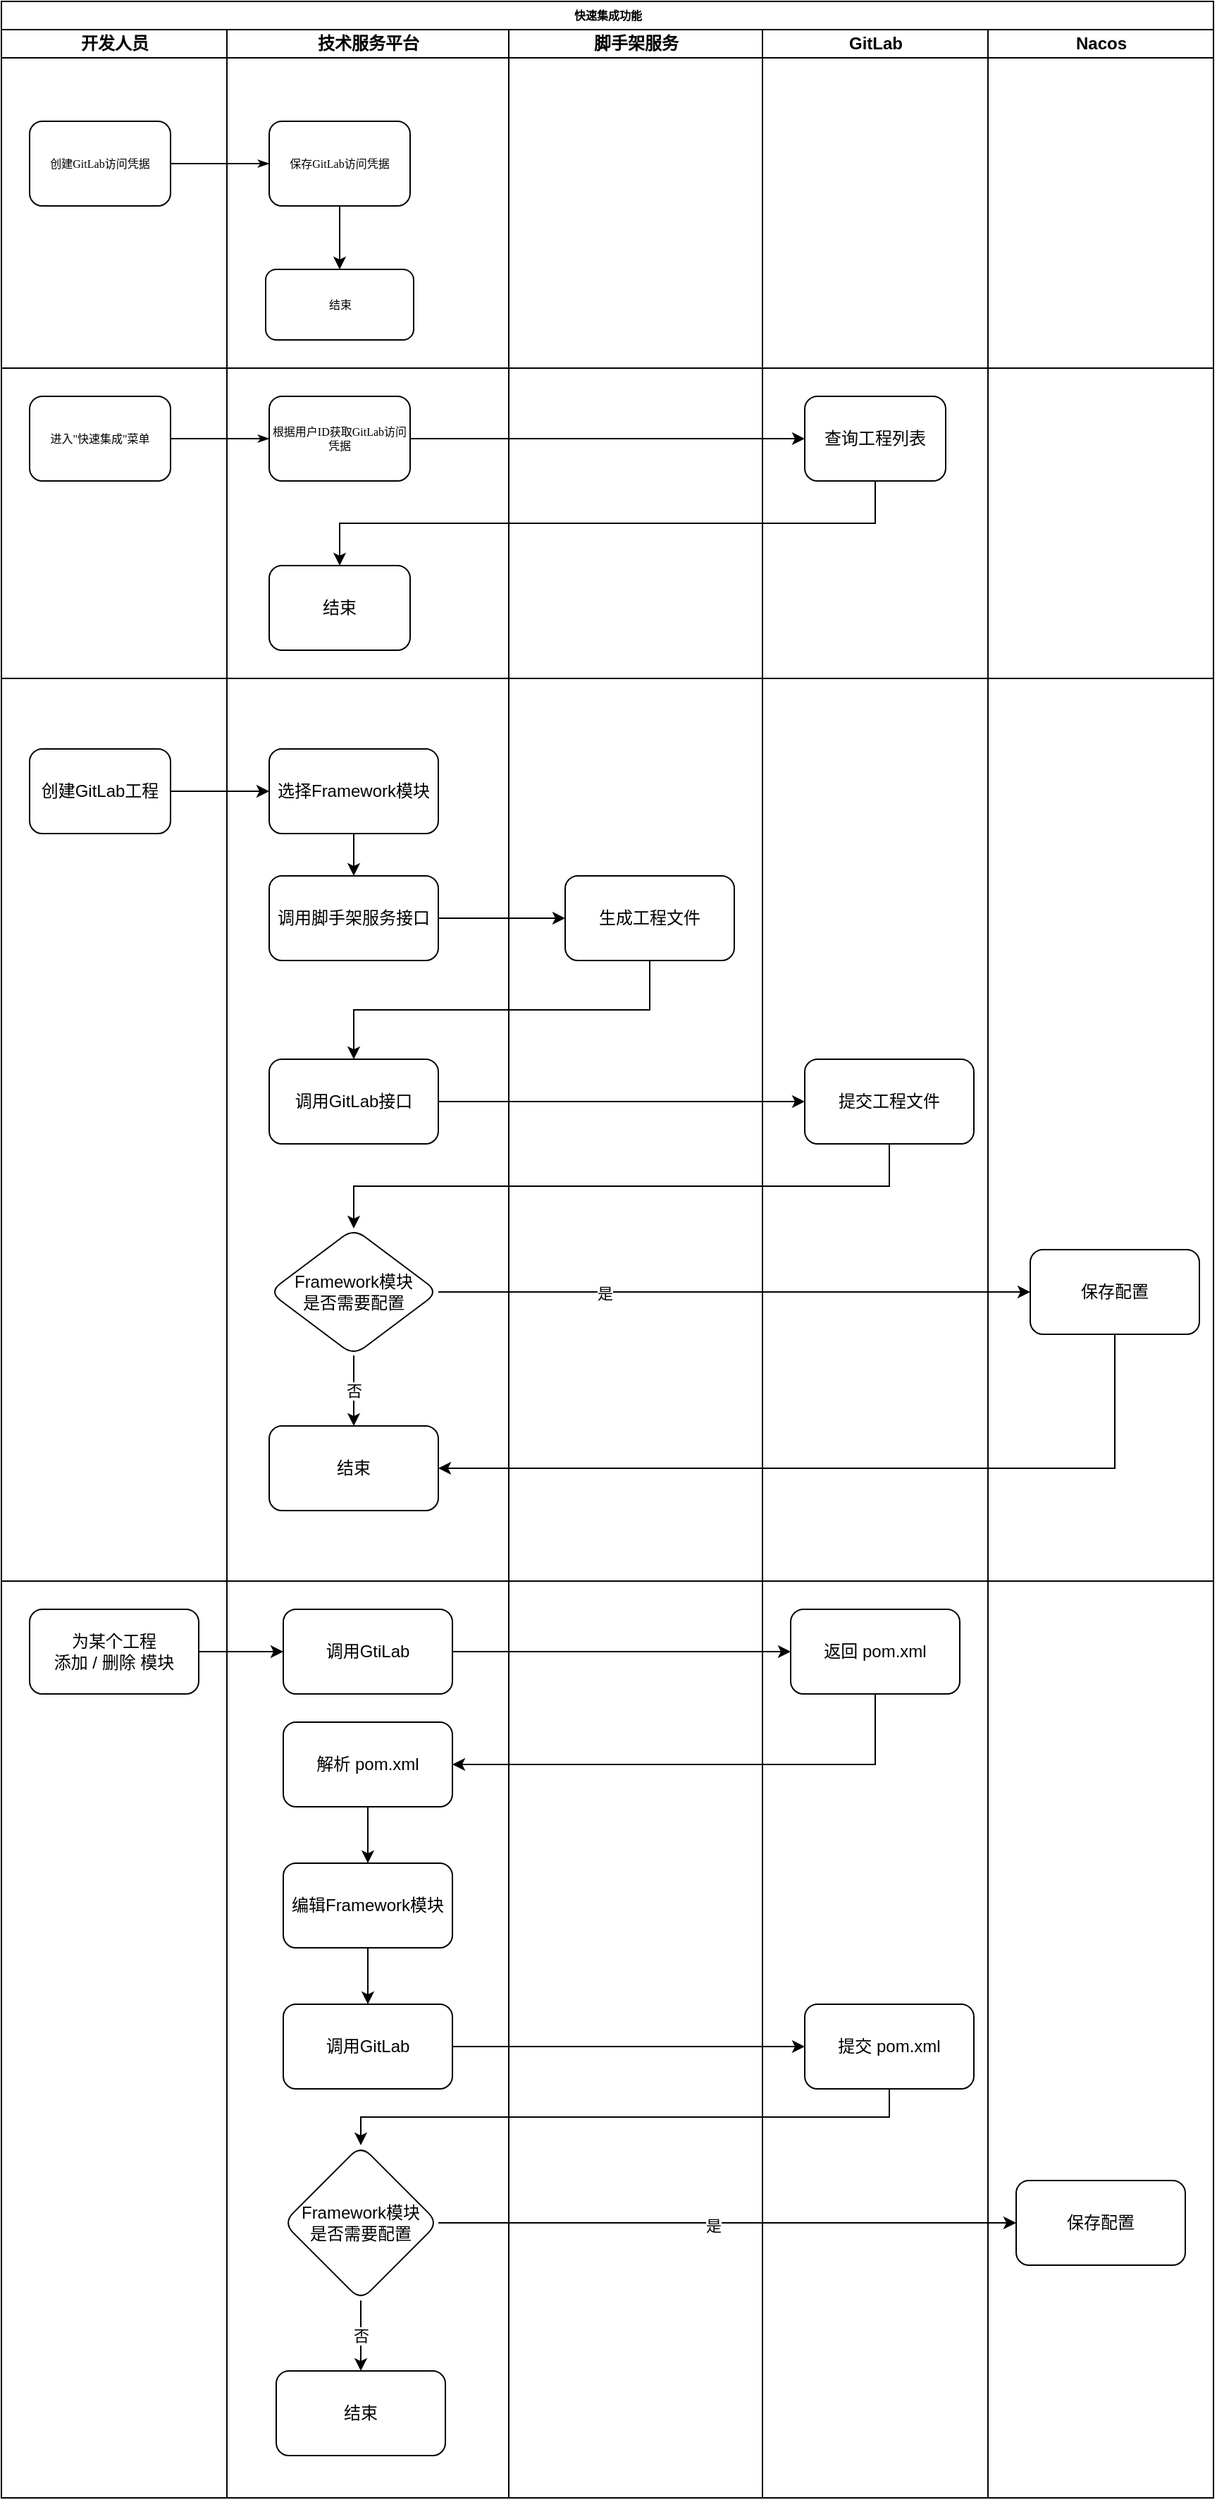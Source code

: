 <mxfile version="17.4.6" type="github">
  <diagram name="Page-1" id="74e2e168-ea6b-b213-b513-2b3c1d86103e">
    <mxGraphModel dx="1182" dy="614" grid="1" gridSize="10" guides="1" tooltips="1" connect="1" arrows="1" fold="1" page="1" pageScale="1" pageWidth="1100" pageHeight="850" background="none" math="0" shadow="0">
      <root>
        <mxCell id="0" />
        <mxCell id="1" parent="0" />
        <mxCell id="77e6c97f196da883-1" value="快速集成功能" style="swimlane;html=1;childLayout=stackLayout;startSize=20;rounded=0;shadow=0;labelBackgroundColor=none;strokeWidth=1;fontFamily=Verdana;fontSize=8;align=center;" parent="1" vertex="1">
          <mxGeometry x="140" y="40" width="860" height="1770" as="geometry" />
        </mxCell>
        <mxCell id="77e6c97f196da883-2" value="开发人员" style="swimlane;html=1;startSize=20;" parent="77e6c97f196da883-1" vertex="1">
          <mxGeometry y="20" width="160" height="1750" as="geometry" />
        </mxCell>
        <mxCell id="77e6c97f196da883-8" value="创建GitLab访问凭据" style="rounded=1;whiteSpace=wrap;html=1;shadow=0;labelBackgroundColor=none;strokeWidth=1;fontFamily=Verdana;fontSize=8;align=center;" parent="77e6c97f196da883-2" vertex="1">
          <mxGeometry x="20" y="65" width="100" height="60" as="geometry" />
        </mxCell>
        <mxCell id="77e6c97f196da883-9" value="进入&quot;快速集成&quot;菜单" style="rounded=1;whiteSpace=wrap;html=1;shadow=0;labelBackgroundColor=none;strokeWidth=1;fontFamily=Verdana;fontSize=8;align=center;" parent="77e6c97f196da883-2" vertex="1">
          <mxGeometry x="20" y="260" width="100" height="60" as="geometry" />
        </mxCell>
        <mxCell id="-4ZueSVovbJm4pdZm2zm-3" value="创建GitLab工程" style="rounded=1;whiteSpace=wrap;html=1;" vertex="1" parent="77e6c97f196da883-2">
          <mxGeometry x="20" y="510" width="100" height="60" as="geometry" />
        </mxCell>
        <mxCell id="-4ZueSVovbJm4pdZm2zm-53" value="为某个工程&lt;br&gt;添加 /&amp;nbsp;删除 模块" style="rounded=1;whiteSpace=wrap;html=1;" vertex="1" parent="77e6c97f196da883-2">
          <mxGeometry x="20" y="1120" width="120" height="60" as="geometry" />
        </mxCell>
        <mxCell id="77e6c97f196da883-26" style="edgeStyle=orthogonalEdgeStyle;rounded=1;html=1;labelBackgroundColor=none;startArrow=none;startFill=0;startSize=5;endArrow=classicThin;endFill=1;endSize=5;jettySize=auto;orthogonalLoop=1;strokeWidth=1;fontFamily=Verdana;fontSize=8" parent="77e6c97f196da883-1" source="77e6c97f196da883-8" target="77e6c97f196da883-11" edge="1">
          <mxGeometry relative="1" as="geometry" />
        </mxCell>
        <mxCell id="77e6c97f196da883-28" style="edgeStyle=orthogonalEdgeStyle;rounded=1;html=1;labelBackgroundColor=none;startArrow=none;startFill=0;startSize=5;endArrow=classicThin;endFill=1;endSize=5;jettySize=auto;orthogonalLoop=1;strokeWidth=1;fontFamily=Verdana;fontSize=8" parent="77e6c97f196da883-1" source="77e6c97f196da883-9" target="77e6c97f196da883-12" edge="1">
          <mxGeometry relative="1" as="geometry" />
        </mxCell>
        <mxCell id="77e6c97f196da883-3" value="技术服务平台" style="swimlane;html=1;startSize=20;" parent="77e6c97f196da883-1" vertex="1">
          <mxGeometry x="160" y="20" width="200" height="1750" as="geometry" />
        </mxCell>
        <mxCell id="77e6c97f196da883-11" value="保存GitLab访问凭据" style="rounded=1;whiteSpace=wrap;html=1;shadow=0;labelBackgroundColor=none;strokeWidth=1;fontFamily=Verdana;fontSize=8;align=center;" parent="77e6c97f196da883-3" vertex="1">
          <mxGeometry x="30" y="65" width="100" height="60" as="geometry" />
        </mxCell>
        <mxCell id="77e6c97f196da883-12" value="根据用户ID获取GitLab访问凭据" style="rounded=1;whiteSpace=wrap;html=1;shadow=0;labelBackgroundColor=none;strokeWidth=1;fontFamily=Verdana;fontSize=8;align=center;" parent="77e6c97f196da883-3" vertex="1">
          <mxGeometry x="30" y="260" width="100" height="60" as="geometry" />
        </mxCell>
        <mxCell id="-4ZueSVovbJm4pdZm2zm-12" value="调用脚手架服务接口" style="whiteSpace=wrap;html=1;rounded=1;" vertex="1" parent="77e6c97f196da883-3">
          <mxGeometry x="30" y="600" width="120" height="60" as="geometry" />
        </mxCell>
        <mxCell id="-4ZueSVovbJm4pdZm2zm-17" value="调用GitLab接口" style="whiteSpace=wrap;html=1;rounded=1;" vertex="1" parent="77e6c97f196da883-3">
          <mxGeometry x="30" y="730" width="120" height="60" as="geometry" />
        </mxCell>
        <mxCell id="-4ZueSVovbJm4pdZm2zm-34" value="否" style="edgeStyle=orthogonalEdgeStyle;rounded=0;orthogonalLoop=1;jettySize=auto;html=1;" edge="1" parent="77e6c97f196da883-3" source="-4ZueSVovbJm4pdZm2zm-25" target="-4ZueSVovbJm4pdZm2zm-32">
          <mxGeometry relative="1" as="geometry" />
        </mxCell>
        <mxCell id="-4ZueSVovbJm4pdZm2zm-25" value="Framework模块&lt;br&gt;是否需要配置" style="rhombus;whiteSpace=wrap;html=1;rounded=1;" vertex="1" parent="77e6c97f196da883-3">
          <mxGeometry x="30" y="850" width="120" height="90" as="geometry" />
        </mxCell>
        <mxCell id="-4ZueSVovbJm4pdZm2zm-32" value="结束" style="whiteSpace=wrap;html=1;rounded=1;" vertex="1" parent="77e6c97f196da883-3">
          <mxGeometry x="30" y="990" width="120" height="60" as="geometry" />
        </mxCell>
        <mxCell id="-4ZueSVovbJm4pdZm2zm-38" value="结束" style="whiteSpace=wrap;html=1;fontSize=8;fontFamily=Verdana;rounded=1;shadow=0;labelBackgroundColor=none;strokeWidth=1;" vertex="1" parent="77e6c97f196da883-3">
          <mxGeometry x="27.5" y="170" width="105" height="50" as="geometry" />
        </mxCell>
        <mxCell id="-4ZueSVovbJm4pdZm2zm-39" value="" style="edgeStyle=orthogonalEdgeStyle;rounded=0;orthogonalLoop=1;jettySize=auto;html=1;" edge="1" parent="77e6c97f196da883-3" source="77e6c97f196da883-11" target="-4ZueSVovbJm4pdZm2zm-38">
          <mxGeometry relative="1" as="geometry" />
        </mxCell>
        <mxCell id="-4ZueSVovbJm4pdZm2zm-40" value="结束" style="whiteSpace=wrap;html=1;rounded=1;" vertex="1" parent="77e6c97f196da883-3">
          <mxGeometry x="30" y="380" width="100" height="60" as="geometry" />
        </mxCell>
        <mxCell id="-4ZueSVovbJm4pdZm2zm-54" value="调用GtiLab" style="whiteSpace=wrap;html=1;rounded=1;" vertex="1" parent="77e6c97f196da883-3">
          <mxGeometry x="40" y="1120" width="120" height="60" as="geometry" />
        </mxCell>
        <mxCell id="-4ZueSVovbJm4pdZm2zm-61" value="" style="edgeStyle=orthogonalEdgeStyle;rounded=0;orthogonalLoop=1;jettySize=auto;html=1;" edge="1" parent="77e6c97f196da883-3" source="-4ZueSVovbJm4pdZm2zm-58" target="-4ZueSVovbJm4pdZm2zm-60">
          <mxGeometry relative="1" as="geometry" />
        </mxCell>
        <mxCell id="-4ZueSVovbJm4pdZm2zm-58" value="解析&amp;nbsp;pom.xml" style="whiteSpace=wrap;html=1;rounded=1;" vertex="1" parent="77e6c97f196da883-3">
          <mxGeometry x="40" y="1200" width="120" height="60" as="geometry" />
        </mxCell>
        <mxCell id="-4ZueSVovbJm4pdZm2zm-63" value="" style="edgeStyle=orthogonalEdgeStyle;rounded=0;orthogonalLoop=1;jettySize=auto;html=1;" edge="1" parent="77e6c97f196da883-3" source="-4ZueSVovbJm4pdZm2zm-60" target="-4ZueSVovbJm4pdZm2zm-62">
          <mxGeometry relative="1" as="geometry" />
        </mxCell>
        <mxCell id="-4ZueSVovbJm4pdZm2zm-60" value="编辑Framework模块" style="whiteSpace=wrap;html=1;rounded=1;" vertex="1" parent="77e6c97f196da883-3">
          <mxGeometry x="40" y="1300" width="120" height="60" as="geometry" />
        </mxCell>
        <mxCell id="-4ZueSVovbJm4pdZm2zm-62" value="调用GitLab" style="whiteSpace=wrap;html=1;rounded=1;" vertex="1" parent="77e6c97f196da883-3">
          <mxGeometry x="40" y="1400" width="120" height="60" as="geometry" />
        </mxCell>
        <mxCell id="77e6c97f196da883-4" value="脚手架服务" style="swimlane;html=1;startSize=20;" parent="77e6c97f196da883-1" vertex="1">
          <mxGeometry x="360" y="20" width="180" height="1750" as="geometry" />
        </mxCell>
        <mxCell id="-4ZueSVovbJm4pdZm2zm-14" value="生成工程文件" style="whiteSpace=wrap;html=1;rounded=1;" vertex="1" parent="77e6c97f196da883-4">
          <mxGeometry x="40" y="600" width="120" height="60" as="geometry" />
        </mxCell>
        <mxCell id="-4ZueSVovbJm4pdZm2zm-75" value="" style="endArrow=none;html=1;rounded=0;" edge="1" parent="77e6c97f196da883-4">
          <mxGeometry width="50" height="50" relative="1" as="geometry">
            <mxPoint x="-360" y="460" as="sourcePoint" />
            <mxPoint x="500" y="460" as="targetPoint" />
          </mxGeometry>
        </mxCell>
        <mxCell id="-4ZueSVovbJm4pdZm2zm-76" value="" style="endArrow=none;html=1;rounded=0;" edge="1" parent="77e6c97f196da883-4">
          <mxGeometry width="50" height="50" relative="1" as="geometry">
            <mxPoint x="-360" y="1100" as="sourcePoint" />
            <mxPoint x="500" y="1100" as="targetPoint" />
          </mxGeometry>
        </mxCell>
        <mxCell id="-4ZueSVovbJm4pdZm2zm-18" value="" style="edgeStyle=orthogonalEdgeStyle;rounded=0;orthogonalLoop=1;jettySize=auto;html=1;exitX=0.5;exitY=1;exitDx=0;exitDy=0;" edge="1" parent="77e6c97f196da883-1" source="-4ZueSVovbJm4pdZm2zm-14" target="-4ZueSVovbJm4pdZm2zm-17">
          <mxGeometry relative="1" as="geometry" />
        </mxCell>
        <mxCell id="-4ZueSVovbJm4pdZm2zm-20" value="" style="edgeStyle=orthogonalEdgeStyle;rounded=0;orthogonalLoop=1;jettySize=auto;html=1;" edge="1" parent="77e6c97f196da883-1" source="-4ZueSVovbJm4pdZm2zm-17" target="-4ZueSVovbJm4pdZm2zm-19">
          <mxGeometry relative="1" as="geometry" />
        </mxCell>
        <mxCell id="-4ZueSVovbJm4pdZm2zm-26" value="" style="edgeStyle=orthogonalEdgeStyle;rounded=0;orthogonalLoop=1;jettySize=auto;html=1;exitX=0.5;exitY=1;exitDx=0;exitDy=0;" edge="1" parent="77e6c97f196da883-1" source="-4ZueSVovbJm4pdZm2zm-19" target="-4ZueSVovbJm4pdZm2zm-25">
          <mxGeometry relative="1" as="geometry" />
        </mxCell>
        <mxCell id="-4ZueSVovbJm4pdZm2zm-30" value="" style="edgeStyle=orthogonalEdgeStyle;rounded=0;orthogonalLoop=1;jettySize=auto;html=1;" edge="1" parent="77e6c97f196da883-1" source="-4ZueSVovbJm4pdZm2zm-25" target="-4ZueSVovbJm4pdZm2zm-29">
          <mxGeometry relative="1" as="geometry" />
        </mxCell>
        <mxCell id="-4ZueSVovbJm4pdZm2zm-31" value="是" style="edgeLabel;html=1;align=center;verticalAlign=middle;resizable=0;points=[];" vertex="1" connectable="0" parent="-4ZueSVovbJm4pdZm2zm-30">
          <mxGeometry x="-0.441" y="-1" relative="1" as="geometry">
            <mxPoint as="offset" />
          </mxGeometry>
        </mxCell>
        <mxCell id="-4ZueSVovbJm4pdZm2zm-33" value="" style="edgeStyle=orthogonalEdgeStyle;rounded=0;orthogonalLoop=1;jettySize=auto;html=1;exitX=0.5;exitY=1;exitDx=0;exitDy=0;entryX=1;entryY=0.5;entryDx=0;entryDy=0;" edge="1" parent="77e6c97f196da883-1" source="-4ZueSVovbJm4pdZm2zm-29" target="-4ZueSVovbJm4pdZm2zm-32">
          <mxGeometry relative="1" as="geometry" />
        </mxCell>
        <mxCell id="77e6c97f196da883-5" value="GitLab" style="swimlane;html=1;startSize=20;" parent="77e6c97f196da883-1" vertex="1">
          <mxGeometry x="540" y="20" width="160" height="1750" as="geometry" />
        </mxCell>
        <mxCell id="-4ZueSVovbJm4pdZm2zm-1" value="查询工程列表" style="rounded=1;whiteSpace=wrap;html=1;" vertex="1" parent="77e6c97f196da883-5">
          <mxGeometry x="30" y="260" width="100" height="60" as="geometry" />
        </mxCell>
        <mxCell id="-4ZueSVovbJm4pdZm2zm-19" value="提交工程文件" style="whiteSpace=wrap;html=1;rounded=1;" vertex="1" parent="77e6c97f196da883-5">
          <mxGeometry x="30" y="730" width="120" height="60" as="geometry" />
        </mxCell>
        <mxCell id="-4ZueSVovbJm4pdZm2zm-56" value="返回 pom.xml" style="whiteSpace=wrap;html=1;rounded=1;" vertex="1" parent="77e6c97f196da883-5">
          <mxGeometry x="20" y="1120" width="120" height="60" as="geometry" />
        </mxCell>
        <mxCell id="-4ZueSVovbJm4pdZm2zm-64" value="提交 pom.xml" style="whiteSpace=wrap;html=1;rounded=1;" vertex="1" parent="77e6c97f196da883-5">
          <mxGeometry x="30" y="1400" width="120" height="60" as="geometry" />
        </mxCell>
        <mxCell id="-4ZueSVovbJm4pdZm2zm-74" value="" style="endArrow=none;html=1;rounded=0;" edge="1" parent="77e6c97f196da883-5">
          <mxGeometry width="50" height="50" relative="1" as="geometry">
            <mxPoint x="-540" y="240" as="sourcePoint" />
            <mxPoint x="320" y="240" as="targetPoint" />
          </mxGeometry>
        </mxCell>
        <mxCell id="-4ZueSVovbJm4pdZm2zm-2" value="" style="edgeStyle=orthogonalEdgeStyle;rounded=0;orthogonalLoop=1;jettySize=auto;html=1;" edge="1" parent="77e6c97f196da883-1" source="77e6c97f196da883-12" target="-4ZueSVovbJm4pdZm2zm-1">
          <mxGeometry relative="1" as="geometry" />
        </mxCell>
        <mxCell id="-4ZueSVovbJm4pdZm2zm-8" value="Nacos" style="swimlane;html=1;startSize=20;" vertex="1" parent="77e6c97f196da883-1">
          <mxGeometry x="700" y="20" width="160" height="1750" as="geometry" />
        </mxCell>
        <mxCell id="-4ZueSVovbJm4pdZm2zm-29" value="保存配置" style="whiteSpace=wrap;html=1;rounded=1;" vertex="1" parent="-4ZueSVovbJm4pdZm2zm-8">
          <mxGeometry x="30" y="865" width="120" height="60" as="geometry" />
        </mxCell>
        <mxCell id="-4ZueSVovbJm4pdZm2zm-15" value="" style="edgeStyle=orthogonalEdgeStyle;rounded=0;orthogonalLoop=1;jettySize=auto;html=1;" edge="1" parent="77e6c97f196da883-1" source="-4ZueSVovbJm4pdZm2zm-12" target="-4ZueSVovbJm4pdZm2zm-14">
          <mxGeometry relative="1" as="geometry" />
        </mxCell>
        <mxCell id="-4ZueSVovbJm4pdZm2zm-41" value="" style="edgeStyle=orthogonalEdgeStyle;rounded=0;orthogonalLoop=1;jettySize=auto;html=1;exitX=0.5;exitY=1;exitDx=0;exitDy=0;" edge="1" parent="77e6c97f196da883-1" source="-4ZueSVovbJm4pdZm2zm-1" target="-4ZueSVovbJm4pdZm2zm-40">
          <mxGeometry relative="1" as="geometry" />
        </mxCell>
        <mxCell id="-4ZueSVovbJm4pdZm2zm-55" value="" style="edgeStyle=orthogonalEdgeStyle;rounded=0;orthogonalLoop=1;jettySize=auto;html=1;" edge="1" parent="77e6c97f196da883-1" source="-4ZueSVovbJm4pdZm2zm-53" target="-4ZueSVovbJm4pdZm2zm-54">
          <mxGeometry relative="1" as="geometry" />
        </mxCell>
        <mxCell id="-4ZueSVovbJm4pdZm2zm-57" value="" style="edgeStyle=orthogonalEdgeStyle;rounded=0;orthogonalLoop=1;jettySize=auto;html=1;" edge="1" parent="77e6c97f196da883-1" source="-4ZueSVovbJm4pdZm2zm-54" target="-4ZueSVovbJm4pdZm2zm-56">
          <mxGeometry relative="1" as="geometry" />
        </mxCell>
        <mxCell id="-4ZueSVovbJm4pdZm2zm-59" value="" style="edgeStyle=orthogonalEdgeStyle;rounded=0;orthogonalLoop=1;jettySize=auto;html=1;exitX=0.5;exitY=1;exitDx=0;exitDy=0;entryX=1;entryY=0.5;entryDx=0;entryDy=0;" edge="1" parent="77e6c97f196da883-1" source="-4ZueSVovbJm4pdZm2zm-56" target="-4ZueSVovbJm4pdZm2zm-58">
          <mxGeometry relative="1" as="geometry" />
        </mxCell>
        <mxCell id="-4ZueSVovbJm4pdZm2zm-65" value="" style="edgeStyle=orthogonalEdgeStyle;rounded=0;orthogonalLoop=1;jettySize=auto;html=1;" edge="1" parent="77e6c97f196da883-1" source="-4ZueSVovbJm4pdZm2zm-62" target="-4ZueSVovbJm4pdZm2zm-64">
          <mxGeometry relative="1" as="geometry" />
        </mxCell>
        <mxCell id="-4ZueSVovbJm4pdZm2zm-44" value="" style="edgeStyle=orthogonalEdgeStyle;rounded=0;orthogonalLoop=1;jettySize=auto;html=1;" edge="1" parent="1" source="-4ZueSVovbJm4pdZm2zm-42" target="-4ZueSVovbJm4pdZm2zm-12">
          <mxGeometry relative="1" as="geometry" />
        </mxCell>
        <mxCell id="-4ZueSVovbJm4pdZm2zm-42" value="选择Framework模块" style="whiteSpace=wrap;html=1;rounded=1;" vertex="1" parent="1">
          <mxGeometry x="330" y="570" width="120" height="60" as="geometry" />
        </mxCell>
        <mxCell id="-4ZueSVovbJm4pdZm2zm-43" value="" style="edgeStyle=orthogonalEdgeStyle;rounded=0;orthogonalLoop=1;jettySize=auto;html=1;" edge="1" parent="1" source="-4ZueSVovbJm4pdZm2zm-3" target="-4ZueSVovbJm4pdZm2zm-42">
          <mxGeometry relative="1" as="geometry" />
        </mxCell>
        <mxCell id="-4ZueSVovbJm4pdZm2zm-69" value="" style="edgeStyle=orthogonalEdgeStyle;rounded=0;orthogonalLoop=1;jettySize=auto;html=1;" edge="1" parent="1" source="-4ZueSVovbJm4pdZm2zm-66" target="-4ZueSVovbJm4pdZm2zm-68">
          <mxGeometry relative="1" as="geometry" />
        </mxCell>
        <mxCell id="-4ZueSVovbJm4pdZm2zm-70" value="是" style="edgeLabel;html=1;align=center;verticalAlign=middle;resizable=0;points=[];" vertex="1" connectable="0" parent="-4ZueSVovbJm4pdZm2zm-69">
          <mxGeometry x="-0.049" y="-2" relative="1" as="geometry">
            <mxPoint as="offset" />
          </mxGeometry>
        </mxCell>
        <mxCell id="-4ZueSVovbJm4pdZm2zm-73" value="否" style="edgeStyle=orthogonalEdgeStyle;rounded=0;orthogonalLoop=1;jettySize=auto;html=1;" edge="1" parent="1" source="-4ZueSVovbJm4pdZm2zm-66" target="-4ZueSVovbJm4pdZm2zm-71">
          <mxGeometry relative="1" as="geometry" />
        </mxCell>
        <mxCell id="-4ZueSVovbJm4pdZm2zm-66" value="Framework模块&lt;br&gt;是否需要配置" style="rhombus;whiteSpace=wrap;html=1;rounded=1;" vertex="1" parent="1">
          <mxGeometry x="340" y="1560" width="110" height="110" as="geometry" />
        </mxCell>
        <mxCell id="-4ZueSVovbJm4pdZm2zm-67" value="" style="edgeStyle=orthogonalEdgeStyle;rounded=0;orthogonalLoop=1;jettySize=auto;html=1;exitX=0.5;exitY=1;exitDx=0;exitDy=0;" edge="1" parent="1" source="-4ZueSVovbJm4pdZm2zm-64" target="-4ZueSVovbJm4pdZm2zm-66">
          <mxGeometry relative="1" as="geometry" />
        </mxCell>
        <mxCell id="-4ZueSVovbJm4pdZm2zm-68" value="保存配置" style="whiteSpace=wrap;html=1;rounded=1;" vertex="1" parent="1">
          <mxGeometry x="860" y="1585" width="120" height="60" as="geometry" />
        </mxCell>
        <mxCell id="-4ZueSVovbJm4pdZm2zm-71" value="结束" style="whiteSpace=wrap;html=1;rounded=1;" vertex="1" parent="1">
          <mxGeometry x="335" y="1720" width="120" height="60" as="geometry" />
        </mxCell>
      </root>
    </mxGraphModel>
  </diagram>
</mxfile>

